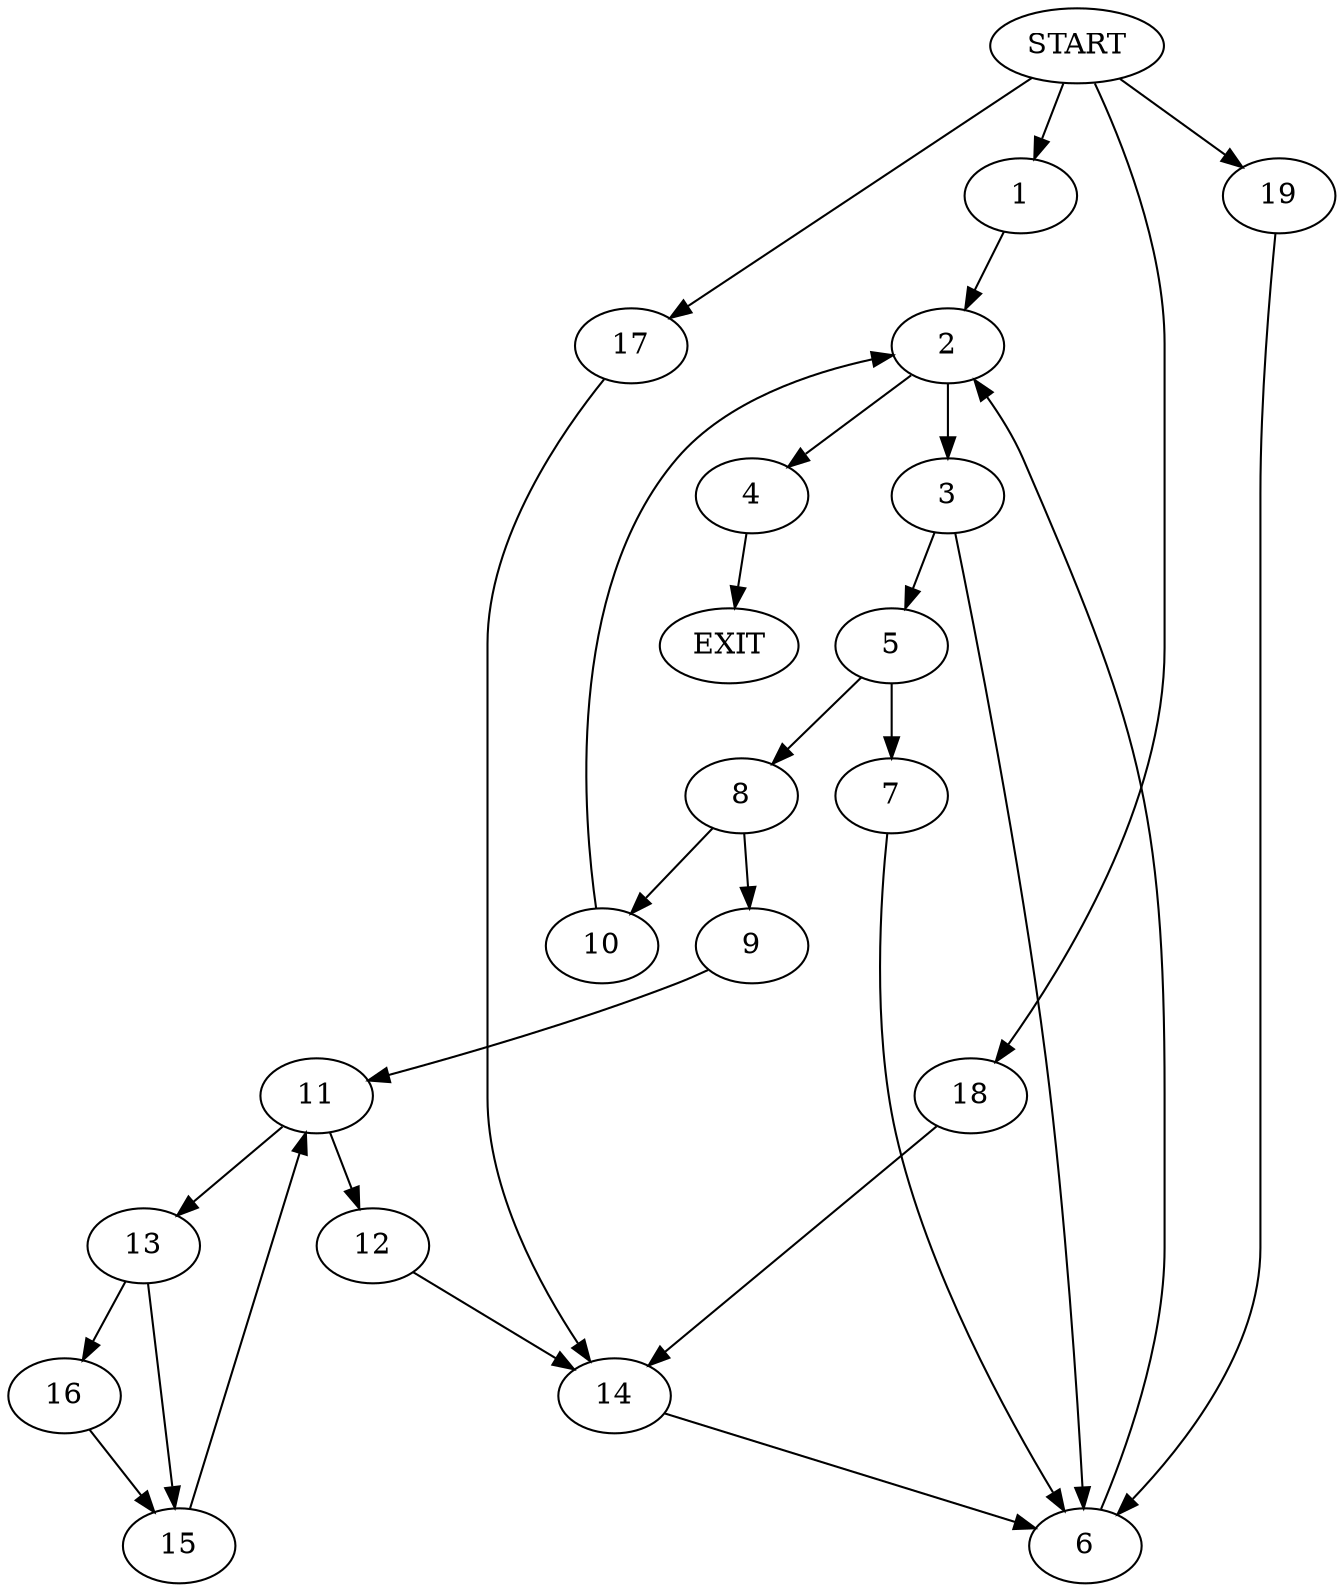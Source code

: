 digraph {
0 [label="START"]
20 [label="EXIT"]
0 -> 1
1 -> 2
2 -> 3
2 -> 4
3 -> 5
3 -> 6
4 -> 20
5 -> 7
5 -> 8
6 -> 2
7 -> 6
8 -> 9
8 -> 10
10 -> 2
9 -> 11
11 -> 12
11 -> 13
12 -> 14
13 -> 15
13 -> 16
16 -> 15
15 -> 11
14 -> 6
0 -> 17
17 -> 14
0 -> 18
18 -> 14
0 -> 19
19 -> 6
}
